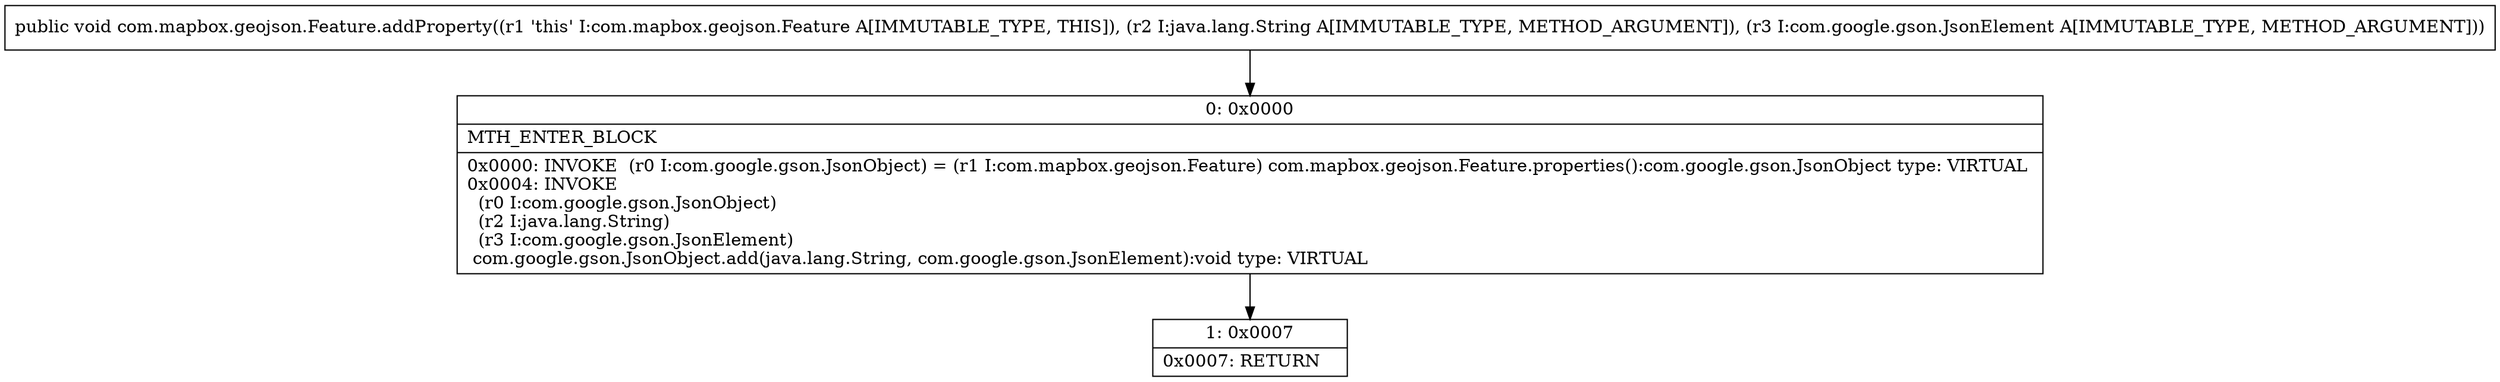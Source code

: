 digraph "CFG forcom.mapbox.geojson.Feature.addProperty(Ljava\/lang\/String;Lcom\/google\/gson\/JsonElement;)V" {
Node_0 [shape=record,label="{0\:\ 0x0000|MTH_ENTER_BLOCK\l|0x0000: INVOKE  (r0 I:com.google.gson.JsonObject) = (r1 I:com.mapbox.geojson.Feature) com.mapbox.geojson.Feature.properties():com.google.gson.JsonObject type: VIRTUAL \l0x0004: INVOKE  \l  (r0 I:com.google.gson.JsonObject)\l  (r2 I:java.lang.String)\l  (r3 I:com.google.gson.JsonElement)\l com.google.gson.JsonObject.add(java.lang.String, com.google.gson.JsonElement):void type: VIRTUAL \l}"];
Node_1 [shape=record,label="{1\:\ 0x0007|0x0007: RETURN   \l}"];
MethodNode[shape=record,label="{public void com.mapbox.geojson.Feature.addProperty((r1 'this' I:com.mapbox.geojson.Feature A[IMMUTABLE_TYPE, THIS]), (r2 I:java.lang.String A[IMMUTABLE_TYPE, METHOD_ARGUMENT]), (r3 I:com.google.gson.JsonElement A[IMMUTABLE_TYPE, METHOD_ARGUMENT])) }"];
MethodNode -> Node_0;
Node_0 -> Node_1;
}

